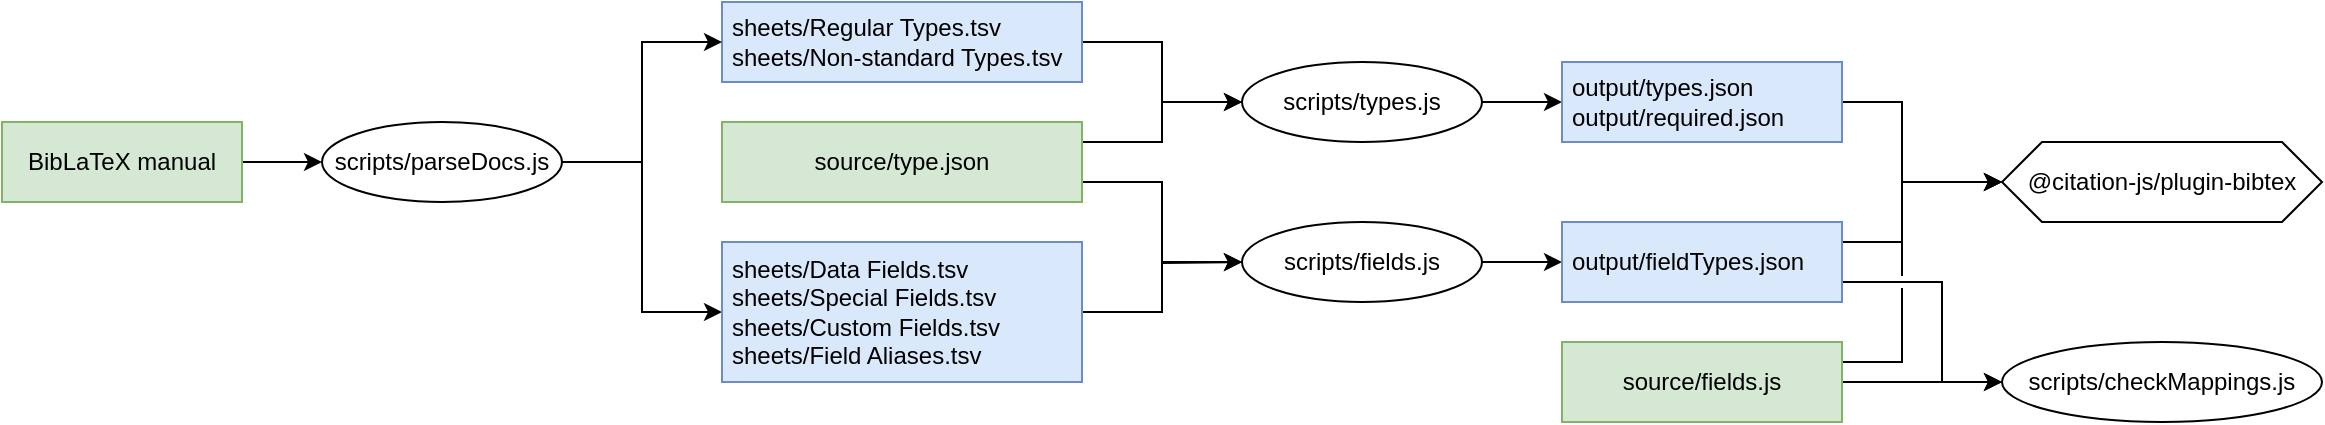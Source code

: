 <mxfile version="18.0.8" type="device"><diagram id="30g8Aht8gAqmrsEOevNX" name="Page-1"><mxGraphModel dx="1422" dy="766" grid="1" gridSize="10" guides="1" tooltips="1" connect="1" arrows="1" fold="1" page="1" pageScale="1" pageWidth="4681" pageHeight="3300" math="0" shadow="0"><root><mxCell id="0"/><mxCell id="1" parent="0"/><mxCell id="5tyK0nGTbg6Y0PPBEdnq-5" style="edgeStyle=orthogonalEdgeStyle;rounded=0;orthogonalLoop=1;jettySize=auto;html=1;exitX=1;exitY=0.5;exitDx=0;exitDy=0;entryX=0;entryY=0.5;entryDx=0;entryDy=0;" edge="1" parent="1" source="5tyK0nGTbg6Y0PPBEdnq-1" target="5tyK0nGTbg6Y0PPBEdnq-4"><mxGeometry relative="1" as="geometry"/></mxCell><mxCell id="5tyK0nGTbg6Y0PPBEdnq-1" value="BibLaTeX manual" style="rounded=0;whiteSpace=wrap;html=1;fillColor=#d5e8d4;strokeColor=#82b366;" vertex="1" parent="1"><mxGeometry y="60" width="120" height="40" as="geometry"/></mxCell><mxCell id="5tyK0nGTbg6Y0PPBEdnq-12" style="edgeStyle=orthogonalEdgeStyle;rounded=0;orthogonalLoop=1;jettySize=auto;html=1;exitX=1;exitY=0.5;exitDx=0;exitDy=0;entryX=0;entryY=0.5;entryDx=0;entryDy=0;" edge="1" parent="1" source="5tyK0nGTbg6Y0PPBEdnq-2" target="5tyK0nGTbg6Y0PPBEdnq-10"><mxGeometry relative="1" as="geometry"/></mxCell><mxCell id="5tyK0nGTbg6Y0PPBEdnq-2" value="sheets/Regular Types.tsv&lt;br&gt;sheets/Non-standard Types.tsv" style="rounded=0;whiteSpace=wrap;html=1;align=left;spacing=5;fillColor=#dae8fc;strokeColor=#6c8ebf;" vertex="1" parent="1"><mxGeometry x="360" width="180" height="40" as="geometry"/></mxCell><mxCell id="5tyK0nGTbg6Y0PPBEdnq-6" style="edgeStyle=orthogonalEdgeStyle;rounded=0;orthogonalLoop=1;jettySize=auto;html=1;exitX=1;exitY=0.5;exitDx=0;exitDy=0;entryX=0;entryY=0.5;entryDx=0;entryDy=0;" edge="1" parent="1" source="5tyK0nGTbg6Y0PPBEdnq-4" target="5tyK0nGTbg6Y0PPBEdnq-2"><mxGeometry relative="1" as="geometry"/></mxCell><mxCell id="5tyK0nGTbg6Y0PPBEdnq-8" style="edgeStyle=orthogonalEdgeStyle;rounded=0;orthogonalLoop=1;jettySize=auto;html=1;exitX=1;exitY=0.5;exitDx=0;exitDy=0;entryX=0;entryY=0.5;entryDx=0;entryDy=0;" edge="1" parent="1" source="5tyK0nGTbg6Y0PPBEdnq-4" target="5tyK0nGTbg6Y0PPBEdnq-7"><mxGeometry relative="1" as="geometry"/></mxCell><mxCell id="5tyK0nGTbg6Y0PPBEdnq-4" value="scripts/parseDocs.js" style="ellipse;whiteSpace=wrap;html=1;" vertex="1" parent="1"><mxGeometry x="160" y="60" width="120" height="40" as="geometry"/></mxCell><mxCell id="5tyK0nGTbg6Y0PPBEdnq-18" style="edgeStyle=orthogonalEdgeStyle;rounded=0;orthogonalLoop=1;jettySize=auto;html=1;exitX=1;exitY=0.5;exitDx=0;exitDy=0;" edge="1" parent="1" source="5tyK0nGTbg6Y0PPBEdnq-7"><mxGeometry relative="1" as="geometry"><mxPoint x="620" y="130" as="targetPoint"/></mxGeometry></mxCell><mxCell id="5tyK0nGTbg6Y0PPBEdnq-7" value="&lt;span style=&quot;&quot;&gt;sheets/&lt;/span&gt;&lt;span style=&quot;background-color: initial;&quot;&gt;Data Fields&lt;/span&gt;&lt;span style=&quot;&quot;&gt;.tsv&lt;/span&gt;&lt;div&gt;&lt;span style=&quot;&quot;&gt;sheets/&lt;/span&gt;Special Fields.tsv&lt;/div&gt;&lt;span style=&quot;background-color: initial;&quot;&gt;sheets/&lt;/span&gt;&lt;span style=&quot;background-color: initial;&quot;&gt;Custom Fields.tsv&lt;/span&gt;&lt;div&gt;&lt;span style=&quot;&quot;&gt;sheets/&lt;/span&gt;Field Aliases.tsv&lt;/div&gt;" style="rounded=0;whiteSpace=wrap;html=1;fillColor=#dae8fc;strokeColor=#6c8ebf;align=left;spacing=5;" vertex="1" parent="1"><mxGeometry x="360" y="120" width="180" height="70" as="geometry"/></mxCell><mxCell id="5tyK0nGTbg6Y0PPBEdnq-11" style="rounded=0;orthogonalLoop=1;jettySize=auto;html=1;exitX=1;exitY=0.25;exitDx=0;exitDy=0;entryX=0;entryY=0.5;entryDx=0;entryDy=0;edgeStyle=orthogonalEdgeStyle;" edge="1" parent="1" source="5tyK0nGTbg6Y0PPBEdnq-9" target="5tyK0nGTbg6Y0PPBEdnq-10"><mxGeometry relative="1" as="geometry"/></mxCell><mxCell id="5tyK0nGTbg6Y0PPBEdnq-17" style="edgeStyle=orthogonalEdgeStyle;rounded=0;orthogonalLoop=1;jettySize=auto;html=1;exitX=1;exitY=0.75;exitDx=0;exitDy=0;entryX=0;entryY=0.5;entryDx=0;entryDy=0;" edge="1" parent="1" source="5tyK0nGTbg6Y0PPBEdnq-9" target="5tyK0nGTbg6Y0PPBEdnq-16"><mxGeometry relative="1" as="geometry"/></mxCell><mxCell id="5tyK0nGTbg6Y0PPBEdnq-9" value="source/type.json" style="rounded=0;whiteSpace=wrap;html=1;fillColor=#d5e8d4;strokeColor=#82b366;" vertex="1" parent="1"><mxGeometry x="360" y="60" width="180" height="40" as="geometry"/></mxCell><mxCell id="5tyK0nGTbg6Y0PPBEdnq-14" style="edgeStyle=orthogonalEdgeStyle;rounded=0;orthogonalLoop=1;jettySize=auto;html=1;exitX=1;exitY=0.5;exitDx=0;exitDy=0;entryX=0;entryY=0.5;entryDx=0;entryDy=0;" edge="1" parent="1" source="5tyK0nGTbg6Y0PPBEdnq-10" target="5tyK0nGTbg6Y0PPBEdnq-13"><mxGeometry relative="1" as="geometry"/></mxCell><mxCell id="5tyK0nGTbg6Y0PPBEdnq-10" value="scripts/types.js" style="ellipse;whiteSpace=wrap;html=1;" vertex="1" parent="1"><mxGeometry x="620" y="30" width="120" height="40" as="geometry"/></mxCell><mxCell id="5tyK0nGTbg6Y0PPBEdnq-27" style="edgeStyle=orthogonalEdgeStyle;rounded=0;orthogonalLoop=1;jettySize=auto;html=1;exitX=1;exitY=0.5;exitDx=0;exitDy=0;entryX=0;entryY=0.5;entryDx=0;entryDy=0;" edge="1" parent="1" source="5tyK0nGTbg6Y0PPBEdnq-13" target="5tyK0nGTbg6Y0PPBEdnq-26"><mxGeometry relative="1" as="geometry"><Array as="points"><mxPoint x="950" y="50"/><mxPoint x="950" y="90"/></Array></mxGeometry></mxCell><mxCell id="5tyK0nGTbg6Y0PPBEdnq-13" value="output/types.json&lt;br&gt;output/required.json" style="rounded=0;whiteSpace=wrap;html=1;align=left;spacing=5;fillColor=#dae8fc;strokeColor=#6c8ebf;" vertex="1" parent="1"><mxGeometry x="780" y="30" width="140" height="40" as="geometry"/></mxCell><mxCell id="5tyK0nGTbg6Y0PPBEdnq-20" style="rounded=1;orthogonalLoop=1;jettySize=auto;html=1;exitX=1;exitY=0.5;exitDx=0;exitDy=0;entryX=0;entryY=0.5;entryDx=0;entryDy=0;edgeStyle=orthogonalEdgeStyle;" edge="1" parent="1" source="5tyK0nGTbg6Y0PPBEdnq-16" target="5tyK0nGTbg6Y0PPBEdnq-19"><mxGeometry relative="1" as="geometry"/></mxCell><mxCell id="5tyK0nGTbg6Y0PPBEdnq-16" value="scripts/fields.js" style="ellipse;whiteSpace=wrap;html=1;" vertex="1" parent="1"><mxGeometry x="620" y="110" width="120" height="40" as="geometry"/></mxCell><mxCell id="5tyK0nGTbg6Y0PPBEdnq-24" style="edgeStyle=orthogonalEdgeStyle;rounded=0;orthogonalLoop=1;jettySize=auto;html=1;entryX=0;entryY=0.5;entryDx=0;entryDy=0;exitX=1;exitY=0.75;exitDx=0;exitDy=0;" edge="1" parent="1" source="5tyK0nGTbg6Y0PPBEdnq-19" target="5tyK0nGTbg6Y0PPBEdnq-22"><mxGeometry relative="1" as="geometry"><Array as="points"><mxPoint x="970" y="140"/><mxPoint x="970" y="190"/></Array></mxGeometry></mxCell><mxCell id="5tyK0nGTbg6Y0PPBEdnq-28" style="edgeStyle=orthogonalEdgeStyle;rounded=0;orthogonalLoop=1;jettySize=auto;html=1;exitX=1;exitY=0.25;exitDx=0;exitDy=0;entryX=0;entryY=0.5;entryDx=0;entryDy=0;" edge="1" parent="1" source="5tyK0nGTbg6Y0PPBEdnq-19" target="5tyK0nGTbg6Y0PPBEdnq-26"><mxGeometry relative="1" as="geometry"><Array as="points"><mxPoint x="950" y="120"/><mxPoint x="950" y="90"/></Array></mxGeometry></mxCell><mxCell id="5tyK0nGTbg6Y0PPBEdnq-19" value="output/fieldTypes.json" style="rounded=0;whiteSpace=wrap;html=1;align=left;spacing=5;fillColor=#dae8fc;strokeColor=#6c8ebf;" vertex="1" parent="1"><mxGeometry x="780" y="110" width="140" height="40" as="geometry"/></mxCell><mxCell id="5tyK0nGTbg6Y0PPBEdnq-23" style="edgeStyle=orthogonalEdgeStyle;rounded=0;orthogonalLoop=1;jettySize=auto;html=1;exitX=1;exitY=0.5;exitDx=0;exitDy=0;entryX=0;entryY=0.5;entryDx=0;entryDy=0;" edge="1" parent="1" source="5tyK0nGTbg6Y0PPBEdnq-21" target="5tyK0nGTbg6Y0PPBEdnq-22"><mxGeometry relative="1" as="geometry"/></mxCell><mxCell id="5tyK0nGTbg6Y0PPBEdnq-29" style="edgeStyle=orthogonalEdgeStyle;rounded=0;orthogonalLoop=1;jettySize=auto;html=1;exitX=1;exitY=0.25;exitDx=0;exitDy=0;entryX=0;entryY=0.5;entryDx=0;entryDy=0;jumpStyle=gap;" edge="1" parent="1" source="5tyK0nGTbg6Y0PPBEdnq-21" target="5tyK0nGTbg6Y0PPBEdnq-26"><mxGeometry relative="1" as="geometry"><Array as="points"><mxPoint x="950" y="180"/><mxPoint x="950" y="90"/></Array></mxGeometry></mxCell><mxCell id="5tyK0nGTbg6Y0PPBEdnq-21" value="source/fields.js" style="rounded=0;whiteSpace=wrap;html=1;fillColor=#d5e8d4;strokeColor=#82b366;" vertex="1" parent="1"><mxGeometry x="780" y="170" width="140" height="40" as="geometry"/></mxCell><mxCell id="5tyK0nGTbg6Y0PPBEdnq-22" value="scripts/checkMappings.js" style="ellipse;whiteSpace=wrap;html=1;" vertex="1" parent="1"><mxGeometry x="1000" y="170" width="160" height="40" as="geometry"/></mxCell><mxCell id="5tyK0nGTbg6Y0PPBEdnq-26" value="&lt;span style=&quot;&quot;&gt;@citation-js/plugin-bibtex&lt;/span&gt;" style="shape=hexagon;perimeter=hexagonPerimeter2;whiteSpace=wrap;html=1;fixedSize=1;" vertex="1" parent="1"><mxGeometry x="1000" y="70" width="160" height="40" as="geometry"/></mxCell></root></mxGraphModel></diagram></mxfile>